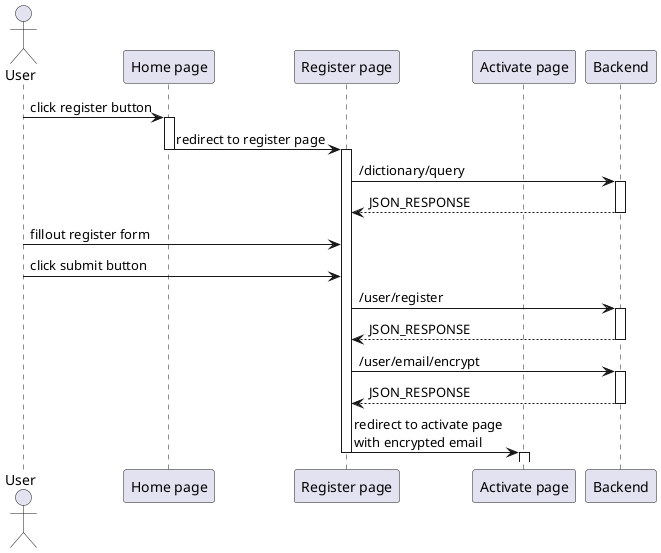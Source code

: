 @startuml register

'autonumber  1.1.1

actor User as u

' Box "front end"
participant "Home page" as home
participant "Register page" as register
participant "Activate page" as active
' end box

participant "Backend" as be

u -> home++: click register button
home -> register--++ : redirect to register page

register -> be++ : /dictionary/query
register <-- be--: JSON_RESPONSE

u -> register : fillout register form
u -> register : click submit button

register -> be++ : /user/register
register <-- be-- : JSON_RESPONSE

register -> be++ : /user/email/encrypt
register <-- be-- : JSON_RESPONSE

register -> active--++ : redirect to activate page\nwith encrypted email

@enduml